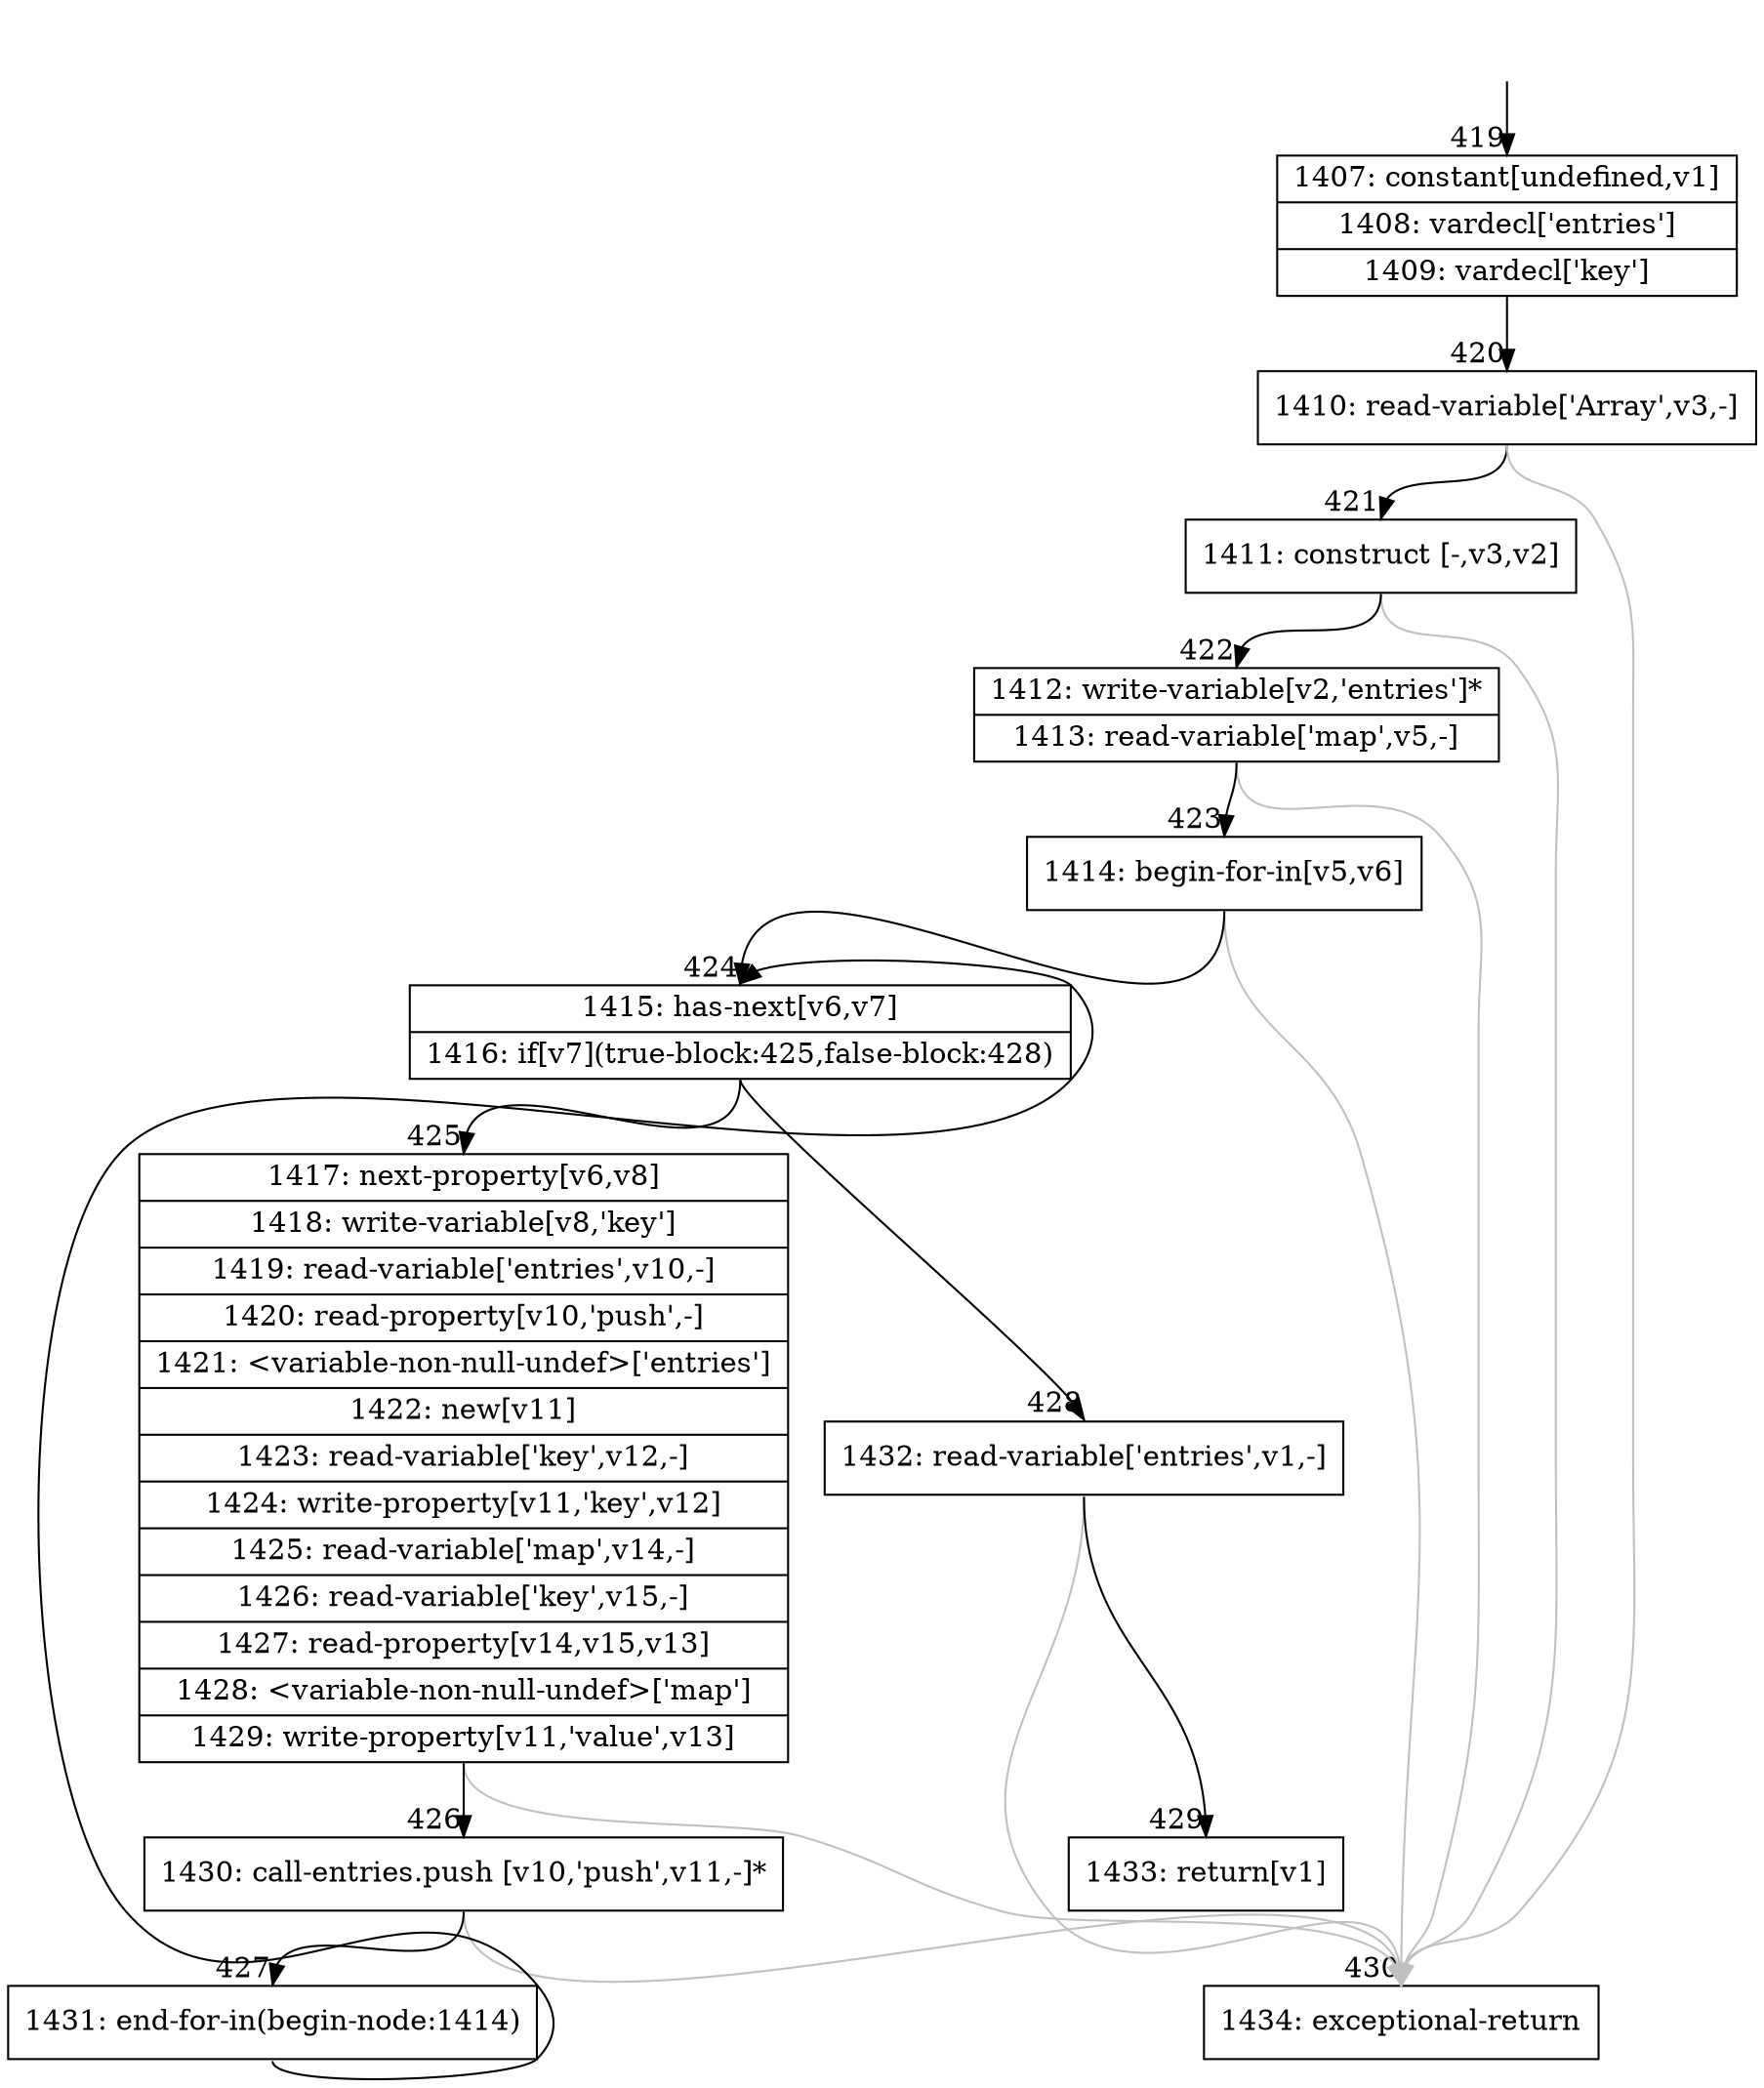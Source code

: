 digraph {
rankdir="TD"
BB_entry36[shape=none,label=""];
BB_entry36 -> BB419 [tailport=s, headport=n, headlabel="    419"]
BB419 [shape=record label="{1407: constant[undefined,v1]|1408: vardecl['entries']|1409: vardecl['key']}" ] 
BB419 -> BB420 [tailport=s, headport=n, headlabel="      420"]
BB420 [shape=record label="{1410: read-variable['Array',v3,-]}" ] 
BB420 -> BB421 [tailport=s, headport=n, headlabel="      421"]
BB420 -> BB430 [tailport=s, headport=n, color=gray, headlabel="      430"]
BB421 [shape=record label="{1411: construct [-,v3,v2]}" ] 
BB421 -> BB422 [tailport=s, headport=n, headlabel="      422"]
BB421 -> BB430 [tailport=s, headport=n, color=gray]
BB422 [shape=record label="{1412: write-variable[v2,'entries']*|1413: read-variable['map',v5,-]}" ] 
BB422 -> BB423 [tailport=s, headport=n, headlabel="      423"]
BB422 -> BB430 [tailport=s, headport=n, color=gray]
BB423 [shape=record label="{1414: begin-for-in[v5,v6]}" ] 
BB423 -> BB424 [tailport=s, headport=n, headlabel="      424"]
BB423 -> BB430 [tailport=s, headport=n, color=gray]
BB424 [shape=record label="{1415: has-next[v6,v7]|1416: if[v7](true-block:425,false-block:428)}" ] 
BB424 -> BB425 [tailport=s, headport=n, headlabel="      425"]
BB424 -> BB428 [tailport=s, headport=n, headlabel="      428"]
BB425 [shape=record label="{1417: next-property[v6,v8]|1418: write-variable[v8,'key']|1419: read-variable['entries',v10,-]|1420: read-property[v10,'push',-]|1421: \<variable-non-null-undef\>['entries']|1422: new[v11]|1423: read-variable['key',v12,-]|1424: write-property[v11,'key',v12]|1425: read-variable['map',v14,-]|1426: read-variable['key',v15,-]|1427: read-property[v14,v15,v13]|1428: \<variable-non-null-undef\>['map']|1429: write-property[v11,'value',v13]}" ] 
BB425 -> BB426 [tailport=s, headport=n, headlabel="      426"]
BB425 -> BB430 [tailport=s, headport=n, color=gray]
BB426 [shape=record label="{1430: call-entries.push [v10,'push',v11,-]*}" ] 
BB426 -> BB427 [tailport=s, headport=n, headlabel="      427"]
BB426 -> BB430 [tailport=s, headport=n, color=gray]
BB427 [shape=record label="{1431: end-for-in(begin-node:1414)}" ] 
BB427 -> BB424 [tailport=s, headport=n]
BB428 [shape=record label="{1432: read-variable['entries',v1,-]}" ] 
BB428 -> BB429 [tailport=s, headport=n, headlabel="      429"]
BB428 -> BB430 [tailport=s, headport=n, color=gray]
BB429 [shape=record label="{1433: return[v1]}" ] 
BB430 [shape=record label="{1434: exceptional-return}" ] 
//#$~ 254
}
